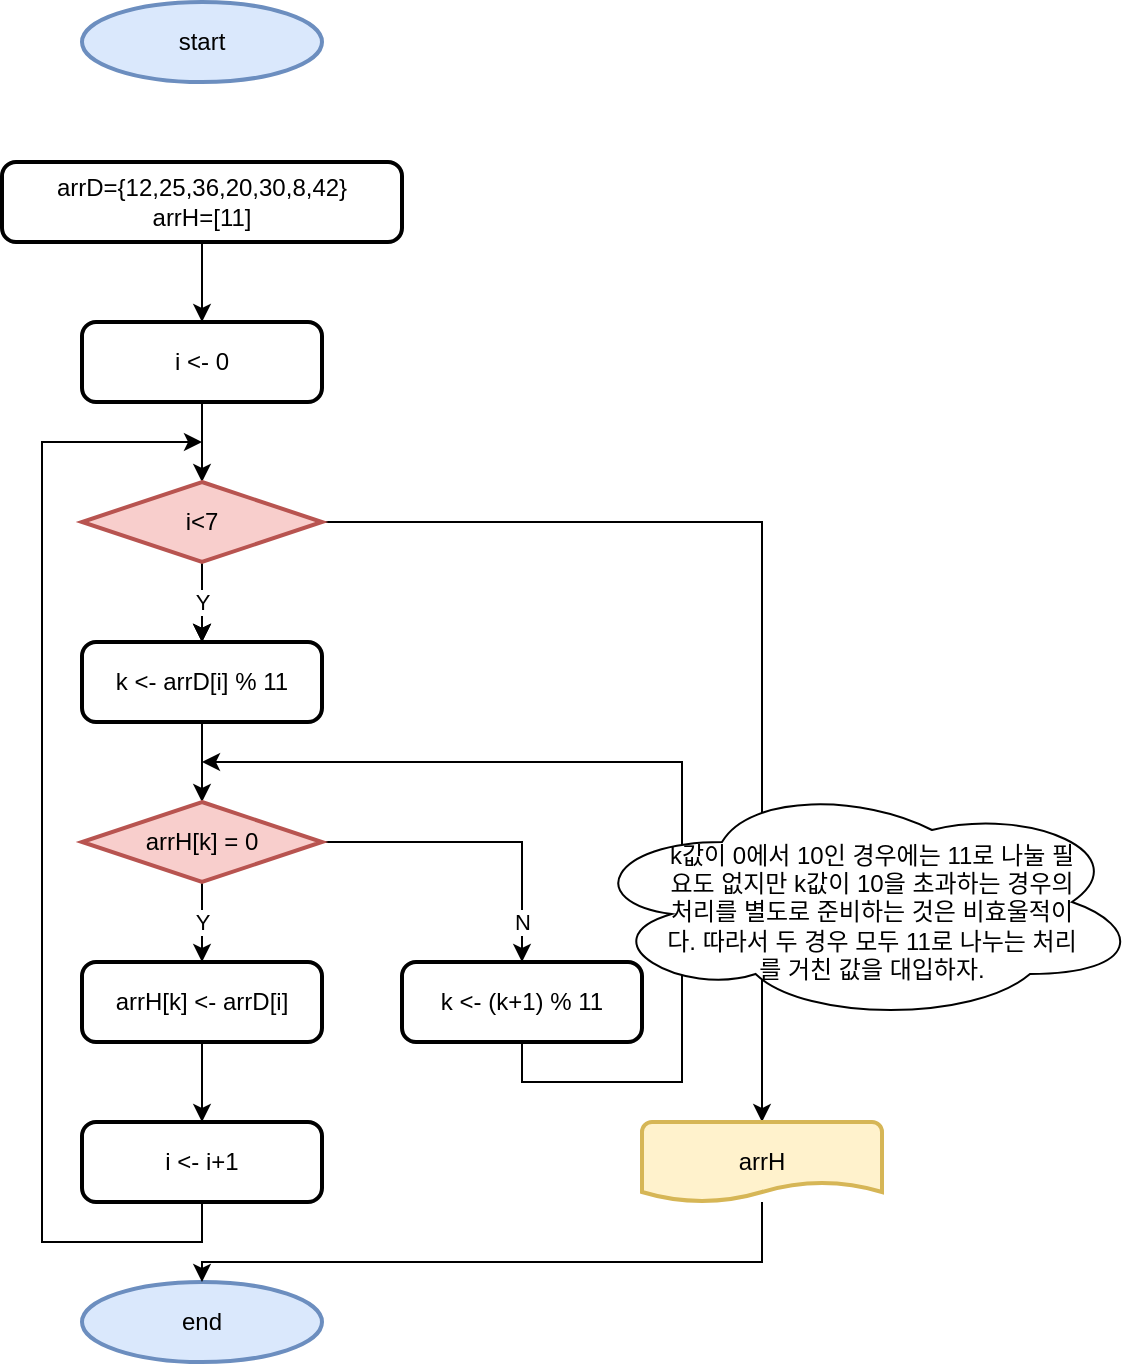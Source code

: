 <mxfile version="19.0.3" type="device"><diagram id="w5Rfob1DaUx-Axj7qq6Z" name="Page-1"><mxGraphModel dx="917" dy="857" grid="1" gridSize="10" guides="1" tooltips="1" connect="1" arrows="1" fold="1" page="1" pageScale="1" pageWidth="850" pageHeight="1100" math="0" shadow="0"><root><mxCell id="0"/><mxCell id="1" parent="0"/><mxCell id="djIbZh8e-i-irtAdMbK4-1" value="start" style="strokeWidth=2;html=1;shape=mxgraph.flowchart.start_1;whiteSpace=wrap;fillColor=#dae8fc;strokeColor=#6c8ebf;" vertex="1" parent="1"><mxGeometry x="80" y="40" width="120" height="40" as="geometry"/></mxCell><mxCell id="djIbZh8e-i-irtAdMbK4-10" value="" style="edgeStyle=orthogonalEdgeStyle;rounded=0;orthogonalLoop=1;jettySize=auto;html=1;" edge="1" parent="1" source="djIbZh8e-i-irtAdMbK4-2" target="djIbZh8e-i-irtAdMbK4-3"><mxGeometry relative="1" as="geometry"/></mxCell><mxCell id="djIbZh8e-i-irtAdMbK4-2" value="arrD={12,25,36,20,30,8,42}&lt;br&gt;arrH=[11]" style="rounded=1;whiteSpace=wrap;html=1;absoluteArcSize=1;arcSize=14;strokeWidth=2;" vertex="1" parent="1"><mxGeometry x="40" y="120" width="200" height="40" as="geometry"/></mxCell><mxCell id="djIbZh8e-i-irtAdMbK4-11" value="" style="edgeStyle=orthogonalEdgeStyle;rounded=0;orthogonalLoop=1;jettySize=auto;html=1;" edge="1" parent="1" source="djIbZh8e-i-irtAdMbK4-3" target="djIbZh8e-i-irtAdMbK4-6"><mxGeometry relative="1" as="geometry"/></mxCell><mxCell id="djIbZh8e-i-irtAdMbK4-3" value="i &amp;lt;- 0" style="rounded=1;whiteSpace=wrap;html=1;absoluteArcSize=1;arcSize=14;strokeWidth=2;" vertex="1" parent="1"><mxGeometry x="80" y="200" width="120" height="40" as="geometry"/></mxCell><mxCell id="djIbZh8e-i-irtAdMbK4-13" value="" style="edgeStyle=orthogonalEdgeStyle;rounded=0;orthogonalLoop=1;jettySize=auto;html=1;" edge="1" parent="1" source="djIbZh8e-i-irtAdMbK4-4" target="djIbZh8e-i-irtAdMbK4-7"><mxGeometry relative="1" as="geometry"/></mxCell><mxCell id="djIbZh8e-i-irtAdMbK4-4" value="k &amp;lt;- arrD[i] % 11" style="rounded=1;whiteSpace=wrap;html=1;absoluteArcSize=1;arcSize=14;strokeWidth=2;" vertex="1" parent="1"><mxGeometry x="80" y="360" width="120" height="40" as="geometry"/></mxCell><mxCell id="djIbZh8e-i-irtAdMbK4-15" value="" style="edgeStyle=orthogonalEdgeStyle;rounded=0;orthogonalLoop=1;jettySize=auto;html=1;" edge="1" parent="1" source="djIbZh8e-i-irtAdMbK4-5" target="djIbZh8e-i-irtAdMbK4-9"><mxGeometry relative="1" as="geometry"/></mxCell><mxCell id="djIbZh8e-i-irtAdMbK4-5" value="arrH[k] &amp;lt;- arrD[i]" style="rounded=1;whiteSpace=wrap;html=1;absoluteArcSize=1;arcSize=14;strokeWidth=2;" vertex="1" parent="1"><mxGeometry x="80" y="520" width="120" height="40" as="geometry"/></mxCell><mxCell id="djIbZh8e-i-irtAdMbK4-12" value="" style="edgeStyle=orthogonalEdgeStyle;rounded=0;orthogonalLoop=1;jettySize=auto;html=1;" edge="1" parent="1" source="djIbZh8e-i-irtAdMbK4-6" target="djIbZh8e-i-irtAdMbK4-4"><mxGeometry relative="1" as="geometry"/></mxCell><mxCell id="djIbZh8e-i-irtAdMbK4-19" value="" style="edgeStyle=orthogonalEdgeStyle;rounded=0;orthogonalLoop=1;jettySize=auto;html=1;" edge="1" parent="1" source="djIbZh8e-i-irtAdMbK4-6" target="djIbZh8e-i-irtAdMbK4-4"><mxGeometry relative="1" as="geometry"/></mxCell><mxCell id="djIbZh8e-i-irtAdMbK4-20" value="Y" style="edgeStyle=orthogonalEdgeStyle;rounded=0;orthogonalLoop=1;jettySize=auto;html=1;" edge="1" parent="1" source="djIbZh8e-i-irtAdMbK4-6" target="djIbZh8e-i-irtAdMbK4-4"><mxGeometry relative="1" as="geometry"/></mxCell><mxCell id="djIbZh8e-i-irtAdMbK4-24" style="edgeStyle=orthogonalEdgeStyle;rounded=0;orthogonalLoop=1;jettySize=auto;html=1;entryX=0.5;entryY=0;entryDx=0;entryDy=0;entryPerimeter=0;" edge="1" parent="1" source="djIbZh8e-i-irtAdMbK4-6" target="djIbZh8e-i-irtAdMbK4-23"><mxGeometry relative="1" as="geometry"/></mxCell><mxCell id="djIbZh8e-i-irtAdMbK4-6" value="i&amp;lt;7" style="strokeWidth=2;html=1;shape=mxgraph.flowchart.decision;whiteSpace=wrap;fillColor=#f8cecc;strokeColor=#b85450;" vertex="1" parent="1"><mxGeometry x="80" y="280" width="120" height="40" as="geometry"/></mxCell><mxCell id="djIbZh8e-i-irtAdMbK4-14" value="Y" style="edgeStyle=orthogonalEdgeStyle;rounded=0;orthogonalLoop=1;jettySize=auto;html=1;" edge="1" parent="1" source="djIbZh8e-i-irtAdMbK4-7" target="djIbZh8e-i-irtAdMbK4-5"><mxGeometry relative="1" as="geometry"/></mxCell><mxCell id="djIbZh8e-i-irtAdMbK4-17" value="N" style="edgeStyle=orthogonalEdgeStyle;rounded=0;orthogonalLoop=1;jettySize=auto;html=1;entryX=0.5;entryY=0;entryDx=0;entryDy=0;" edge="1" parent="1" source="djIbZh8e-i-irtAdMbK4-7" target="djIbZh8e-i-irtAdMbK4-8"><mxGeometry x="0.75" relative="1" as="geometry"><mxPoint as="offset"/></mxGeometry></mxCell><mxCell id="djIbZh8e-i-irtAdMbK4-7" value="arrH[k] = 0" style="strokeWidth=2;html=1;shape=mxgraph.flowchart.decision;whiteSpace=wrap;fillColor=#f8cecc;strokeColor=#b85450;" vertex="1" parent="1"><mxGeometry x="80" y="440" width="120" height="40" as="geometry"/></mxCell><mxCell id="djIbZh8e-i-irtAdMbK4-16" style="edgeStyle=orthogonalEdgeStyle;rounded=0;orthogonalLoop=1;jettySize=auto;html=1;" edge="1" parent="1" source="djIbZh8e-i-irtAdMbK4-8"><mxGeometry relative="1" as="geometry"><mxPoint x="140" y="420" as="targetPoint"/><Array as="points"><mxPoint x="300" y="580"/><mxPoint x="380" y="580"/><mxPoint x="380" y="420"/><mxPoint x="140" y="420"/></Array></mxGeometry></mxCell><mxCell id="djIbZh8e-i-irtAdMbK4-8" value="k &amp;lt;- (k+1) % 11" style="rounded=1;whiteSpace=wrap;html=1;absoluteArcSize=1;arcSize=14;strokeWidth=2;" vertex="1" parent="1"><mxGeometry x="240" y="520" width="120" height="40" as="geometry"/></mxCell><mxCell id="djIbZh8e-i-irtAdMbK4-18" style="edgeStyle=orthogonalEdgeStyle;rounded=0;orthogonalLoop=1;jettySize=auto;html=1;" edge="1" parent="1" source="djIbZh8e-i-irtAdMbK4-9"><mxGeometry relative="1" as="geometry"><mxPoint x="140" y="260" as="targetPoint"/><Array as="points"><mxPoint x="140" y="660"/><mxPoint x="60" y="660"/><mxPoint x="60" y="260"/></Array></mxGeometry></mxCell><mxCell id="djIbZh8e-i-irtAdMbK4-9" value="i &amp;lt;- i+1" style="rounded=1;whiteSpace=wrap;html=1;absoluteArcSize=1;arcSize=14;strokeWidth=2;" vertex="1" parent="1"><mxGeometry x="80" y="600" width="120" height="40" as="geometry"/></mxCell><mxCell id="djIbZh8e-i-irtAdMbK4-21" value="k값이 0에서 10인 경우에는 11로 나눌 필요도 없지만 k값이 10을 초과하는 경우의 처리를 별도로 준비하는 것은 비효울적이다. 따라서 두 경우 모두 11로 나누는 처리를 거친 값을 대입하자." style="ellipse;shape=cloud;whiteSpace=wrap;html=1;spacingLeft=40;spacingRight=30;spacingBottom=20;spacingTop=30;" vertex="1" parent="1"><mxGeometry x="330" y="430" width="280" height="120" as="geometry"/></mxCell><mxCell id="djIbZh8e-i-irtAdMbK4-22" value="end" style="strokeWidth=2;html=1;shape=mxgraph.flowchart.start_1;whiteSpace=wrap;fillColor=#dae8fc;strokeColor=#6c8ebf;" vertex="1" parent="1"><mxGeometry x="80" y="680" width="120" height="40" as="geometry"/></mxCell><mxCell id="djIbZh8e-i-irtAdMbK4-25" style="edgeStyle=orthogonalEdgeStyle;rounded=0;orthogonalLoop=1;jettySize=auto;html=1;" edge="1" parent="1" source="djIbZh8e-i-irtAdMbK4-23" target="djIbZh8e-i-irtAdMbK4-22"><mxGeometry relative="1" as="geometry"><Array as="points"><mxPoint x="420" y="670"/><mxPoint x="140" y="670"/></Array></mxGeometry></mxCell><mxCell id="djIbZh8e-i-irtAdMbK4-23" value="arrH" style="strokeWidth=2;html=1;shape=mxgraph.flowchart.document2;whiteSpace=wrap;size=0.25;fillColor=#fff2cc;strokeColor=#d6b656;" vertex="1" parent="1"><mxGeometry x="360" y="600" width="120" height="40" as="geometry"/></mxCell></root></mxGraphModel></diagram></mxfile>